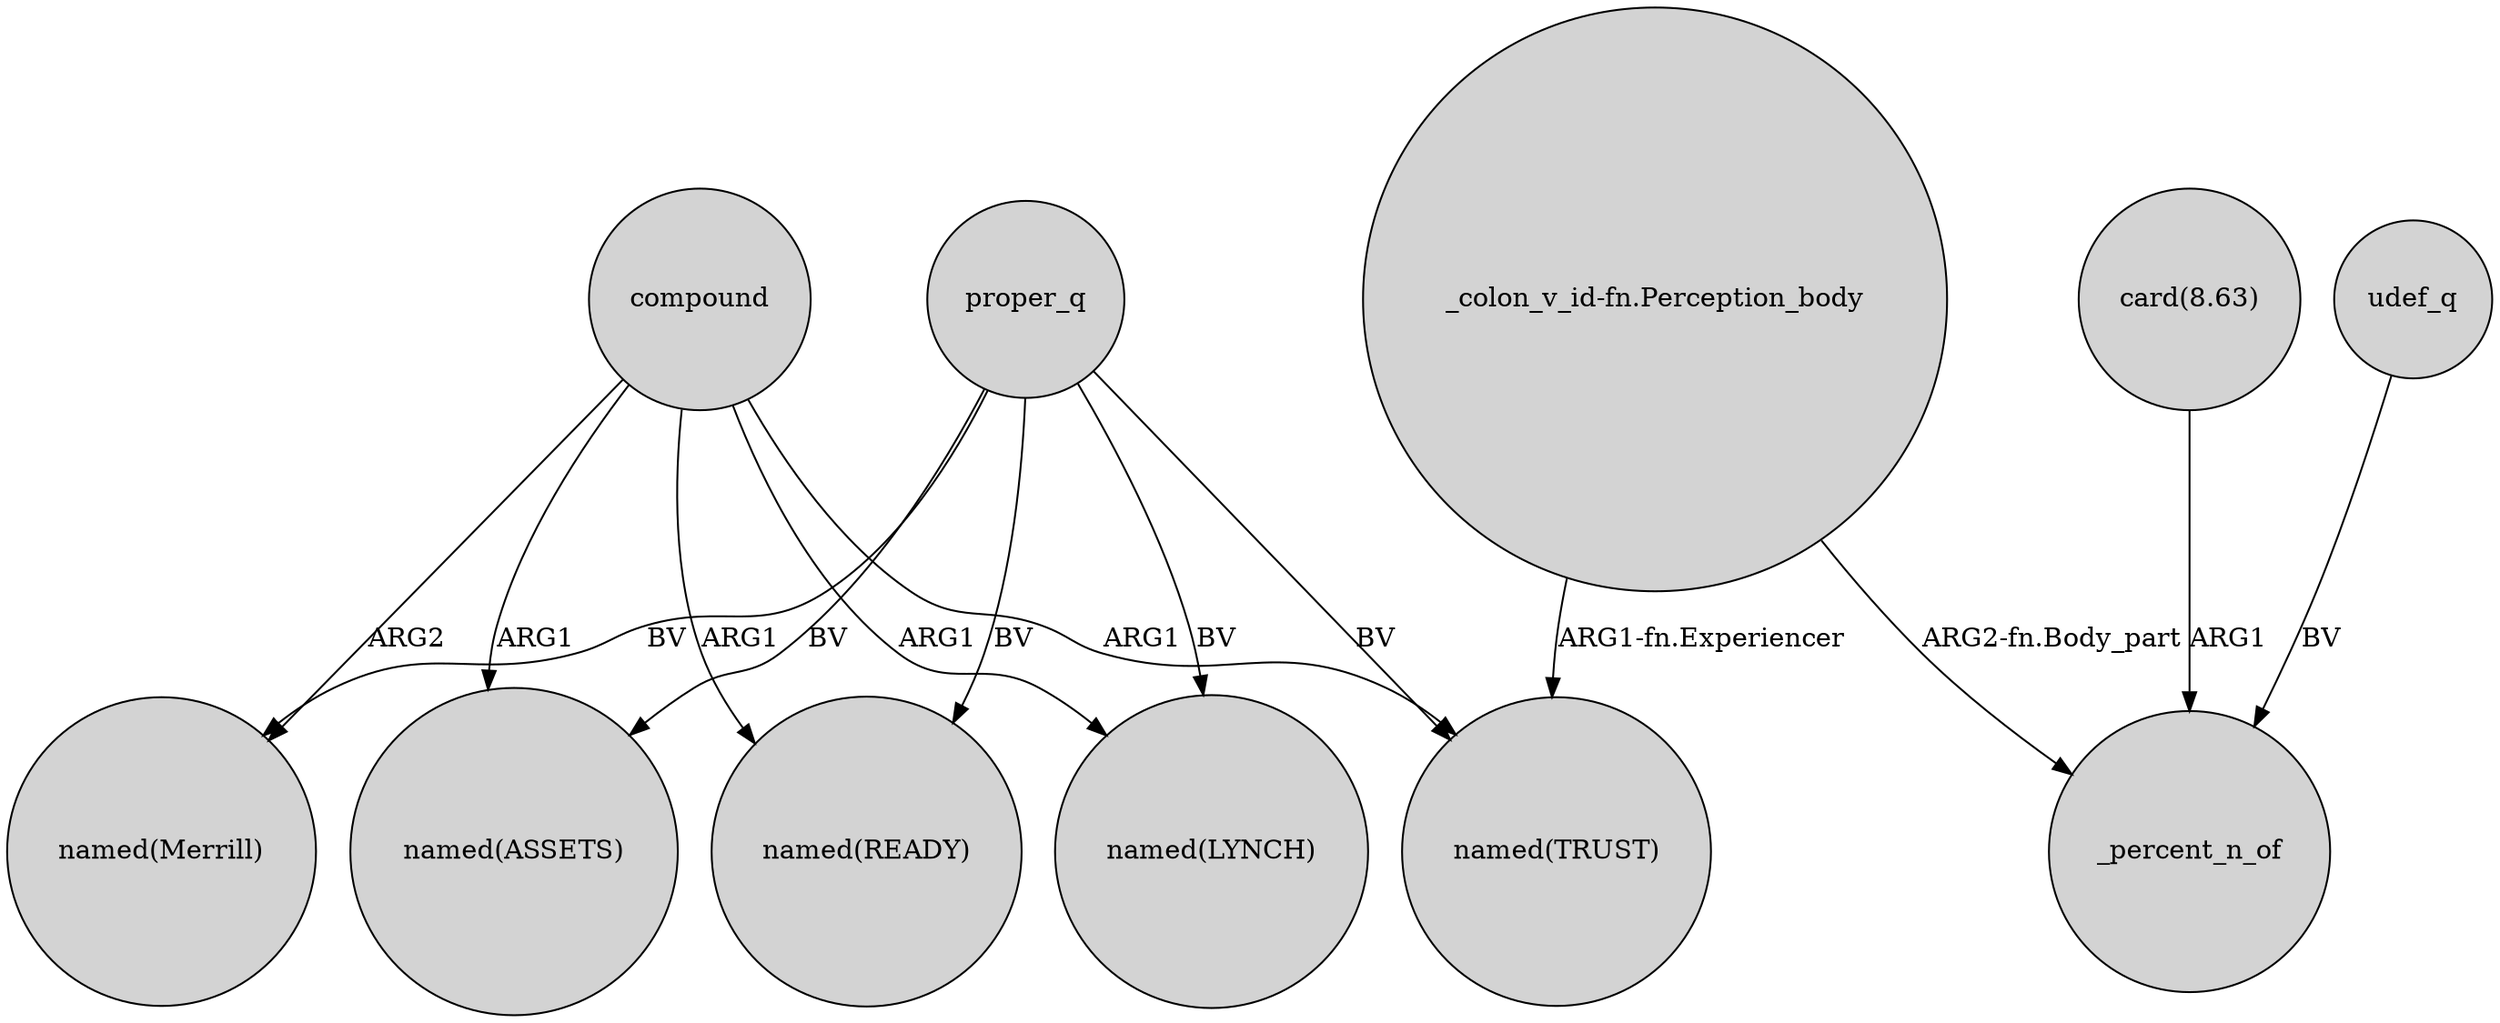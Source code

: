 digraph {
	node [shape=circle style=filled]
	compound -> "named(TRUST)" [label=ARG1]
	udef_q -> _percent_n_of [label=BV]
	proper_q -> "named(LYNCH)" [label=BV]
	compound -> "named(LYNCH)" [label=ARG1]
	compound -> "named(READY)" [label=ARG1]
	proper_q -> "named(ASSETS)" [label=BV]
	proper_q -> "named(TRUST)" [label=BV]
	"card(8.63)" -> _percent_n_of [label=ARG1]
	proper_q -> "named(Merrill)" [label=BV]
	"_colon_v_id-fn.Perception_body" -> _percent_n_of [label="ARG2-fn.Body_part"]
	proper_q -> "named(READY)" [label=BV]
	compound -> "named(ASSETS)" [label=ARG1]
	"_colon_v_id-fn.Perception_body" -> "named(TRUST)" [label="ARG1-fn.Experiencer"]
	compound -> "named(Merrill)" [label=ARG2]
}
